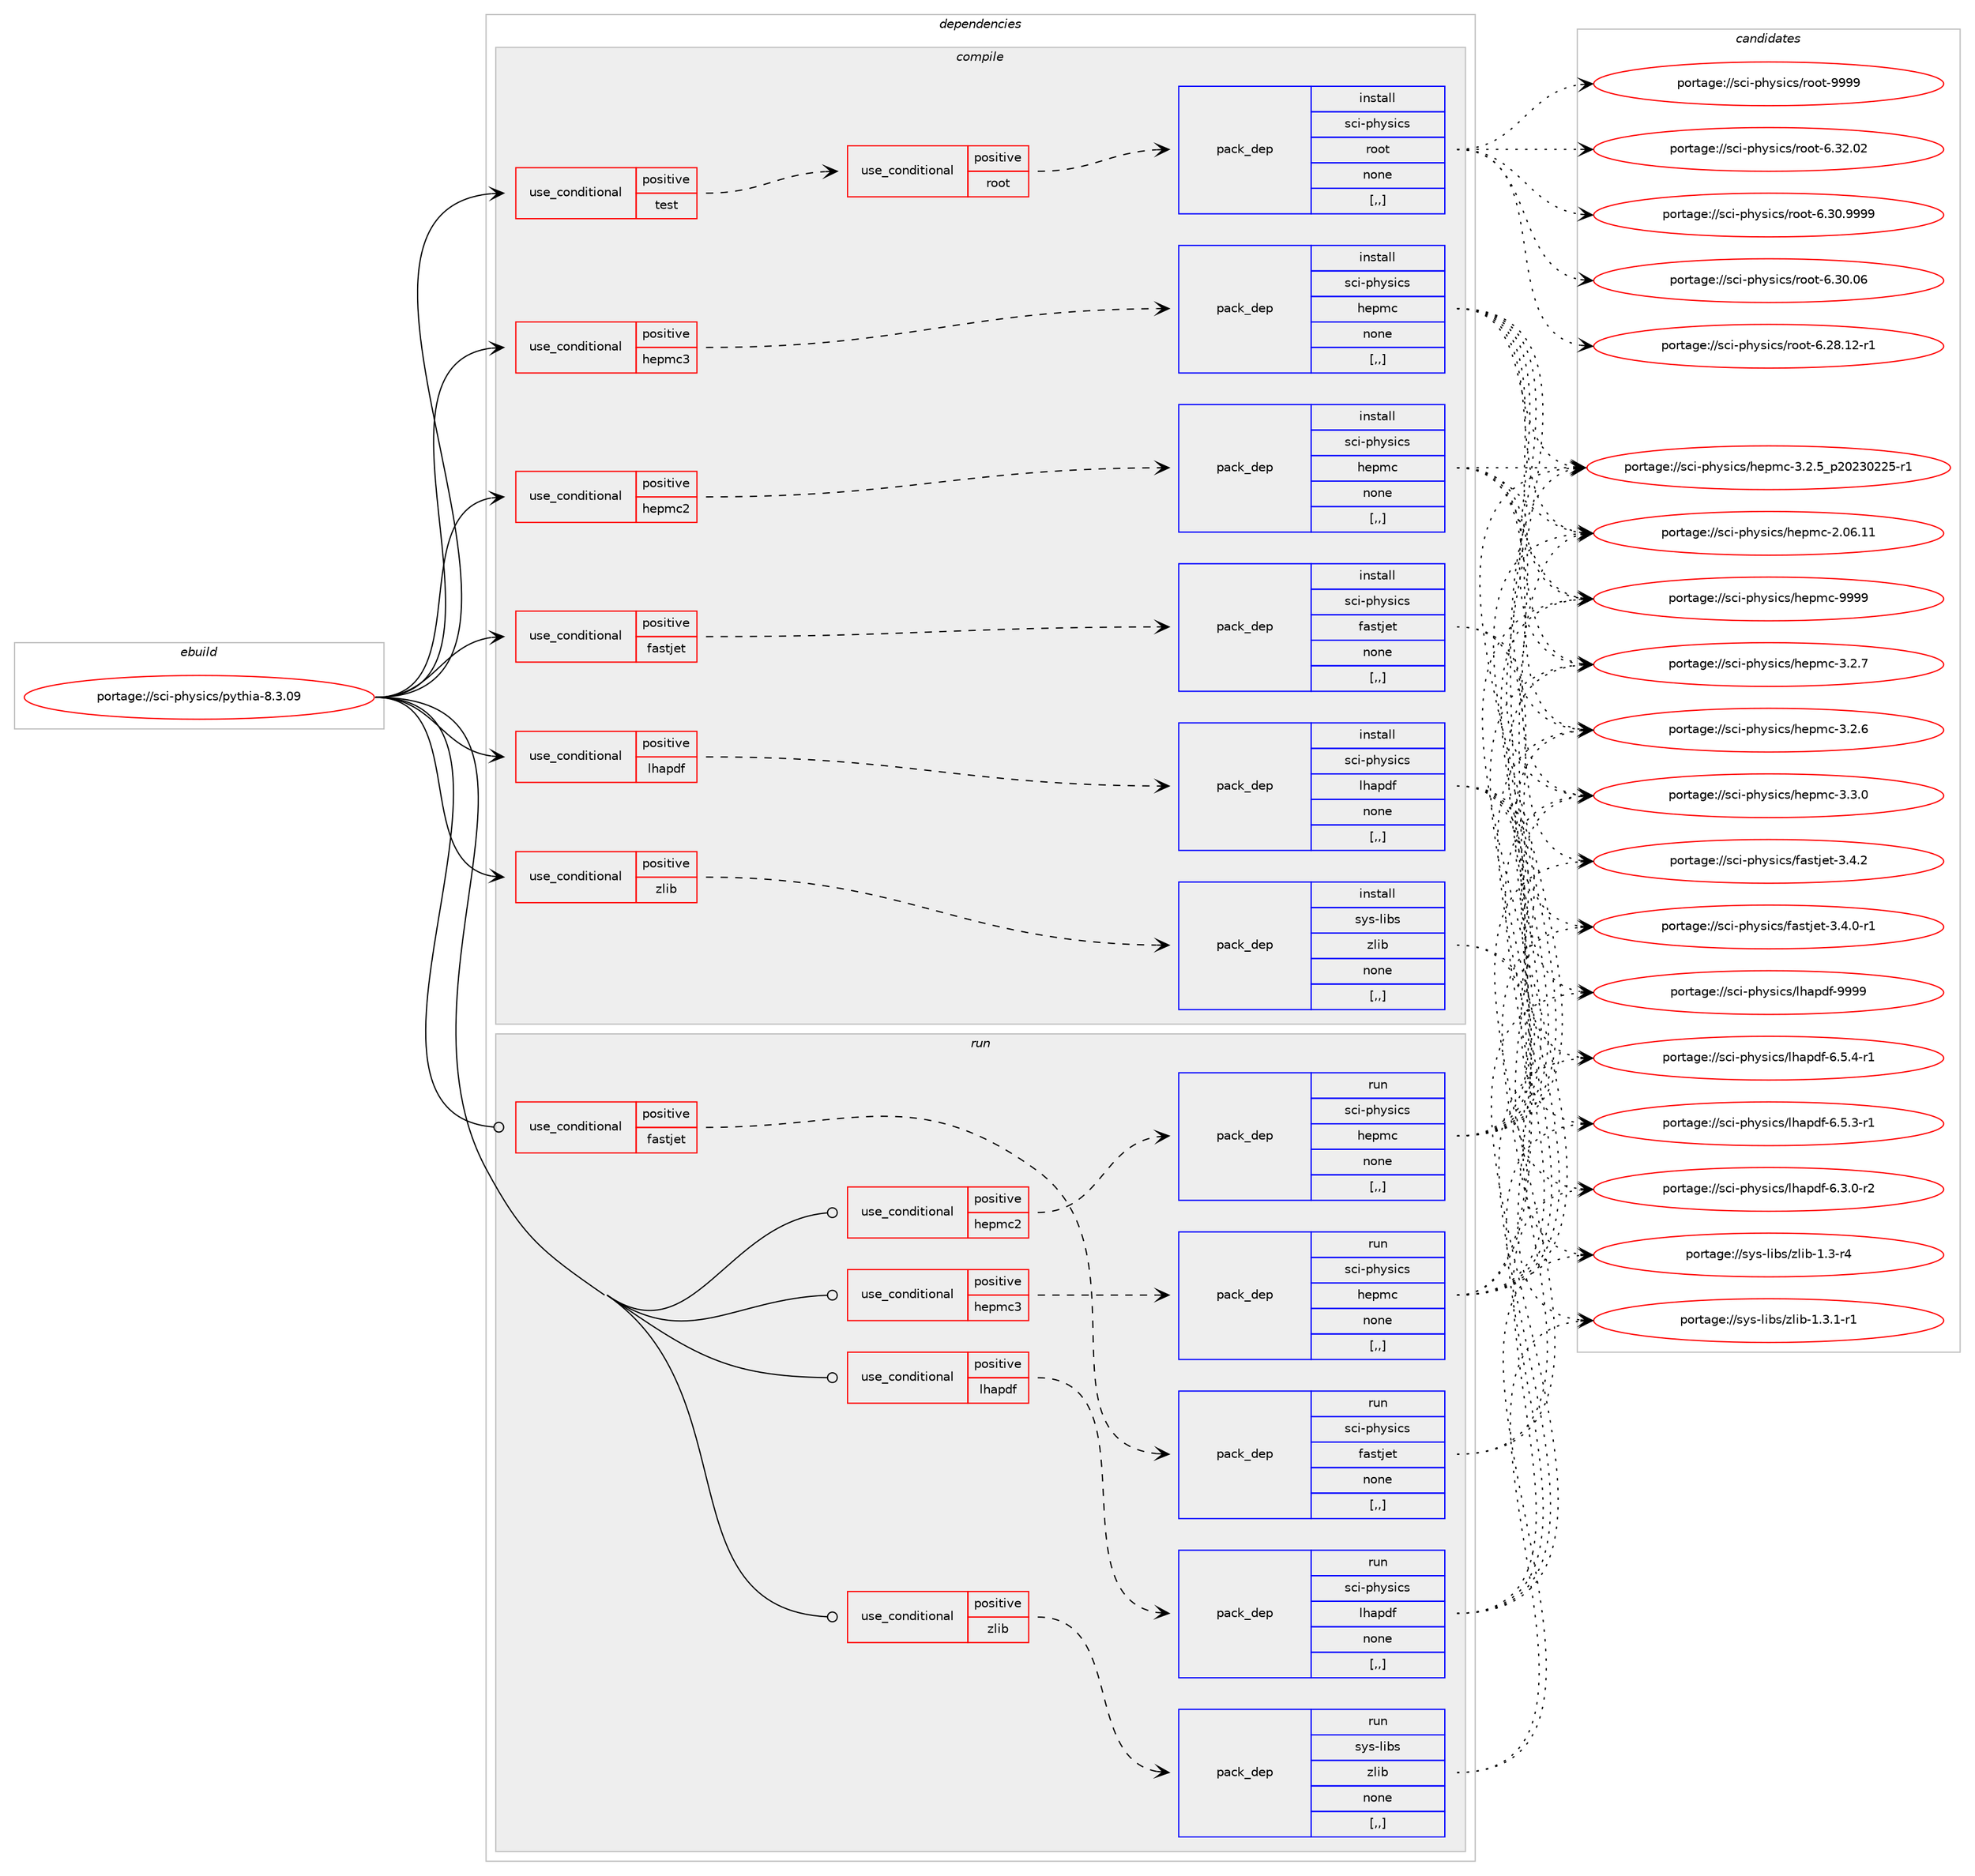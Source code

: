 digraph prolog {

# *************
# Graph options
# *************

newrank=true;
concentrate=true;
compound=true;
graph [rankdir=LR,fontname=Helvetica,fontsize=10,ranksep=1.5];#, ranksep=2.5, nodesep=0.2];
edge  [arrowhead=vee];
node  [fontname=Helvetica,fontsize=10];

# **********
# The ebuild
# **********

subgraph cluster_leftcol {
color=gray;
label=<<i>ebuild</i>>;
id [label="portage://sci-physics/pythia-8.3.09", color=red, width=4, href="../sci-physics/pythia-8.3.09.svg"];
}

# ****************
# The dependencies
# ****************

subgraph cluster_midcol {
color=gray;
label=<<i>dependencies</i>>;
subgraph cluster_compile {
fillcolor="#eeeeee";
style=filled;
label=<<i>compile</i>>;
subgraph cond109265 {
dependency411604 [label=<<TABLE BORDER="0" CELLBORDER="1" CELLSPACING="0" CELLPADDING="4"><TR><TD ROWSPAN="3" CELLPADDING="10">use_conditional</TD></TR><TR><TD>positive</TD></TR><TR><TD>fastjet</TD></TR></TABLE>>, shape=none, color=red];
subgraph pack299436 {
dependency411605 [label=<<TABLE BORDER="0" CELLBORDER="1" CELLSPACING="0" CELLPADDING="4" WIDTH="220"><TR><TD ROWSPAN="6" CELLPADDING="30">pack_dep</TD></TR><TR><TD WIDTH="110">install</TD></TR><TR><TD>sci-physics</TD></TR><TR><TD>fastjet</TD></TR><TR><TD>none</TD></TR><TR><TD>[,,]</TD></TR></TABLE>>, shape=none, color=blue];
}
dependency411604:e -> dependency411605:w [weight=20,style="dashed",arrowhead="vee"];
}
id:e -> dependency411604:w [weight=20,style="solid",arrowhead="vee"];
subgraph cond109266 {
dependency411606 [label=<<TABLE BORDER="0" CELLBORDER="1" CELLSPACING="0" CELLPADDING="4"><TR><TD ROWSPAN="3" CELLPADDING="10">use_conditional</TD></TR><TR><TD>positive</TD></TR><TR><TD>hepmc2</TD></TR></TABLE>>, shape=none, color=red];
subgraph pack299437 {
dependency411607 [label=<<TABLE BORDER="0" CELLBORDER="1" CELLSPACING="0" CELLPADDING="4" WIDTH="220"><TR><TD ROWSPAN="6" CELLPADDING="30">pack_dep</TD></TR><TR><TD WIDTH="110">install</TD></TR><TR><TD>sci-physics</TD></TR><TR><TD>hepmc</TD></TR><TR><TD>none</TD></TR><TR><TD>[,,]</TD></TR></TABLE>>, shape=none, color=blue];
}
dependency411606:e -> dependency411607:w [weight=20,style="dashed",arrowhead="vee"];
}
id:e -> dependency411606:w [weight=20,style="solid",arrowhead="vee"];
subgraph cond109267 {
dependency411608 [label=<<TABLE BORDER="0" CELLBORDER="1" CELLSPACING="0" CELLPADDING="4"><TR><TD ROWSPAN="3" CELLPADDING="10">use_conditional</TD></TR><TR><TD>positive</TD></TR><TR><TD>hepmc3</TD></TR></TABLE>>, shape=none, color=red];
subgraph pack299438 {
dependency411609 [label=<<TABLE BORDER="0" CELLBORDER="1" CELLSPACING="0" CELLPADDING="4" WIDTH="220"><TR><TD ROWSPAN="6" CELLPADDING="30">pack_dep</TD></TR><TR><TD WIDTH="110">install</TD></TR><TR><TD>sci-physics</TD></TR><TR><TD>hepmc</TD></TR><TR><TD>none</TD></TR><TR><TD>[,,]</TD></TR></TABLE>>, shape=none, color=blue];
}
dependency411608:e -> dependency411609:w [weight=20,style="dashed",arrowhead="vee"];
}
id:e -> dependency411608:w [weight=20,style="solid",arrowhead="vee"];
subgraph cond109268 {
dependency411610 [label=<<TABLE BORDER="0" CELLBORDER="1" CELLSPACING="0" CELLPADDING="4"><TR><TD ROWSPAN="3" CELLPADDING="10">use_conditional</TD></TR><TR><TD>positive</TD></TR><TR><TD>lhapdf</TD></TR></TABLE>>, shape=none, color=red];
subgraph pack299439 {
dependency411611 [label=<<TABLE BORDER="0" CELLBORDER="1" CELLSPACING="0" CELLPADDING="4" WIDTH="220"><TR><TD ROWSPAN="6" CELLPADDING="30">pack_dep</TD></TR><TR><TD WIDTH="110">install</TD></TR><TR><TD>sci-physics</TD></TR><TR><TD>lhapdf</TD></TR><TR><TD>none</TD></TR><TR><TD>[,,]</TD></TR></TABLE>>, shape=none, color=blue];
}
dependency411610:e -> dependency411611:w [weight=20,style="dashed",arrowhead="vee"];
}
id:e -> dependency411610:w [weight=20,style="solid",arrowhead="vee"];
subgraph cond109269 {
dependency411612 [label=<<TABLE BORDER="0" CELLBORDER="1" CELLSPACING="0" CELLPADDING="4"><TR><TD ROWSPAN="3" CELLPADDING="10">use_conditional</TD></TR><TR><TD>positive</TD></TR><TR><TD>test</TD></TR></TABLE>>, shape=none, color=red];
subgraph cond109270 {
dependency411613 [label=<<TABLE BORDER="0" CELLBORDER="1" CELLSPACING="0" CELLPADDING="4"><TR><TD ROWSPAN="3" CELLPADDING="10">use_conditional</TD></TR><TR><TD>positive</TD></TR><TR><TD>root</TD></TR></TABLE>>, shape=none, color=red];
subgraph pack299440 {
dependency411614 [label=<<TABLE BORDER="0" CELLBORDER="1" CELLSPACING="0" CELLPADDING="4" WIDTH="220"><TR><TD ROWSPAN="6" CELLPADDING="30">pack_dep</TD></TR><TR><TD WIDTH="110">install</TD></TR><TR><TD>sci-physics</TD></TR><TR><TD>root</TD></TR><TR><TD>none</TD></TR><TR><TD>[,,]</TD></TR></TABLE>>, shape=none, color=blue];
}
dependency411613:e -> dependency411614:w [weight=20,style="dashed",arrowhead="vee"];
}
dependency411612:e -> dependency411613:w [weight=20,style="dashed",arrowhead="vee"];
}
id:e -> dependency411612:w [weight=20,style="solid",arrowhead="vee"];
subgraph cond109271 {
dependency411615 [label=<<TABLE BORDER="0" CELLBORDER="1" CELLSPACING="0" CELLPADDING="4"><TR><TD ROWSPAN="3" CELLPADDING="10">use_conditional</TD></TR><TR><TD>positive</TD></TR><TR><TD>zlib</TD></TR></TABLE>>, shape=none, color=red];
subgraph pack299441 {
dependency411616 [label=<<TABLE BORDER="0" CELLBORDER="1" CELLSPACING="0" CELLPADDING="4" WIDTH="220"><TR><TD ROWSPAN="6" CELLPADDING="30">pack_dep</TD></TR><TR><TD WIDTH="110">install</TD></TR><TR><TD>sys-libs</TD></TR><TR><TD>zlib</TD></TR><TR><TD>none</TD></TR><TR><TD>[,,]</TD></TR></TABLE>>, shape=none, color=blue];
}
dependency411615:e -> dependency411616:w [weight=20,style="dashed",arrowhead="vee"];
}
id:e -> dependency411615:w [weight=20,style="solid",arrowhead="vee"];
}
subgraph cluster_compileandrun {
fillcolor="#eeeeee";
style=filled;
label=<<i>compile and run</i>>;
}
subgraph cluster_run {
fillcolor="#eeeeee";
style=filled;
label=<<i>run</i>>;
subgraph cond109272 {
dependency411617 [label=<<TABLE BORDER="0" CELLBORDER="1" CELLSPACING="0" CELLPADDING="4"><TR><TD ROWSPAN="3" CELLPADDING="10">use_conditional</TD></TR><TR><TD>positive</TD></TR><TR><TD>fastjet</TD></TR></TABLE>>, shape=none, color=red];
subgraph pack299442 {
dependency411618 [label=<<TABLE BORDER="0" CELLBORDER="1" CELLSPACING="0" CELLPADDING="4" WIDTH="220"><TR><TD ROWSPAN="6" CELLPADDING="30">pack_dep</TD></TR><TR><TD WIDTH="110">run</TD></TR><TR><TD>sci-physics</TD></TR><TR><TD>fastjet</TD></TR><TR><TD>none</TD></TR><TR><TD>[,,]</TD></TR></TABLE>>, shape=none, color=blue];
}
dependency411617:e -> dependency411618:w [weight=20,style="dashed",arrowhead="vee"];
}
id:e -> dependency411617:w [weight=20,style="solid",arrowhead="odot"];
subgraph cond109273 {
dependency411619 [label=<<TABLE BORDER="0" CELLBORDER="1" CELLSPACING="0" CELLPADDING="4"><TR><TD ROWSPAN="3" CELLPADDING="10">use_conditional</TD></TR><TR><TD>positive</TD></TR><TR><TD>hepmc2</TD></TR></TABLE>>, shape=none, color=red];
subgraph pack299443 {
dependency411620 [label=<<TABLE BORDER="0" CELLBORDER="1" CELLSPACING="0" CELLPADDING="4" WIDTH="220"><TR><TD ROWSPAN="6" CELLPADDING="30">pack_dep</TD></TR><TR><TD WIDTH="110">run</TD></TR><TR><TD>sci-physics</TD></TR><TR><TD>hepmc</TD></TR><TR><TD>none</TD></TR><TR><TD>[,,]</TD></TR></TABLE>>, shape=none, color=blue];
}
dependency411619:e -> dependency411620:w [weight=20,style="dashed",arrowhead="vee"];
}
id:e -> dependency411619:w [weight=20,style="solid",arrowhead="odot"];
subgraph cond109274 {
dependency411621 [label=<<TABLE BORDER="0" CELLBORDER="1" CELLSPACING="0" CELLPADDING="4"><TR><TD ROWSPAN="3" CELLPADDING="10">use_conditional</TD></TR><TR><TD>positive</TD></TR><TR><TD>hepmc3</TD></TR></TABLE>>, shape=none, color=red];
subgraph pack299444 {
dependency411622 [label=<<TABLE BORDER="0" CELLBORDER="1" CELLSPACING="0" CELLPADDING="4" WIDTH="220"><TR><TD ROWSPAN="6" CELLPADDING="30">pack_dep</TD></TR><TR><TD WIDTH="110">run</TD></TR><TR><TD>sci-physics</TD></TR><TR><TD>hepmc</TD></TR><TR><TD>none</TD></TR><TR><TD>[,,]</TD></TR></TABLE>>, shape=none, color=blue];
}
dependency411621:e -> dependency411622:w [weight=20,style="dashed",arrowhead="vee"];
}
id:e -> dependency411621:w [weight=20,style="solid",arrowhead="odot"];
subgraph cond109275 {
dependency411623 [label=<<TABLE BORDER="0" CELLBORDER="1" CELLSPACING="0" CELLPADDING="4"><TR><TD ROWSPAN="3" CELLPADDING="10">use_conditional</TD></TR><TR><TD>positive</TD></TR><TR><TD>lhapdf</TD></TR></TABLE>>, shape=none, color=red];
subgraph pack299445 {
dependency411624 [label=<<TABLE BORDER="0" CELLBORDER="1" CELLSPACING="0" CELLPADDING="4" WIDTH="220"><TR><TD ROWSPAN="6" CELLPADDING="30">pack_dep</TD></TR><TR><TD WIDTH="110">run</TD></TR><TR><TD>sci-physics</TD></TR><TR><TD>lhapdf</TD></TR><TR><TD>none</TD></TR><TR><TD>[,,]</TD></TR></TABLE>>, shape=none, color=blue];
}
dependency411623:e -> dependency411624:w [weight=20,style="dashed",arrowhead="vee"];
}
id:e -> dependency411623:w [weight=20,style="solid",arrowhead="odot"];
subgraph cond109276 {
dependency411625 [label=<<TABLE BORDER="0" CELLBORDER="1" CELLSPACING="0" CELLPADDING="4"><TR><TD ROWSPAN="3" CELLPADDING="10">use_conditional</TD></TR><TR><TD>positive</TD></TR><TR><TD>zlib</TD></TR></TABLE>>, shape=none, color=red];
subgraph pack299446 {
dependency411626 [label=<<TABLE BORDER="0" CELLBORDER="1" CELLSPACING="0" CELLPADDING="4" WIDTH="220"><TR><TD ROWSPAN="6" CELLPADDING="30">pack_dep</TD></TR><TR><TD WIDTH="110">run</TD></TR><TR><TD>sys-libs</TD></TR><TR><TD>zlib</TD></TR><TR><TD>none</TD></TR><TR><TD>[,,]</TD></TR></TABLE>>, shape=none, color=blue];
}
dependency411625:e -> dependency411626:w [weight=20,style="dashed",arrowhead="vee"];
}
id:e -> dependency411625:w [weight=20,style="solid",arrowhead="odot"];
}
}

# **************
# The candidates
# **************

subgraph cluster_choices {
rank=same;
color=gray;
label=<<i>candidates</i>>;

subgraph choice299436 {
color=black;
nodesep=1;
choice1159910545112104121115105991154710297115116106101116455146524650 [label="portage://sci-physics/fastjet-3.4.2", color=red, width=4,href="../sci-physics/fastjet-3.4.2.svg"];
choice11599105451121041211151059911547102971151161061011164551465246484511449 [label="portage://sci-physics/fastjet-3.4.0-r1", color=red, width=4,href="../sci-physics/fastjet-3.4.0-r1.svg"];
dependency411605:e -> choice1159910545112104121115105991154710297115116106101116455146524650:w [style=dotted,weight="100"];
dependency411605:e -> choice11599105451121041211151059911547102971151161061011164551465246484511449:w [style=dotted,weight="100"];
}
subgraph choice299437 {
color=black;
nodesep=1;
choice11599105451121041211151059911547104101112109994557575757 [label="portage://sci-physics/hepmc-9999", color=red, width=4,href="../sci-physics/hepmc-9999.svg"];
choice1159910545112104121115105991154710410111210999455146514648 [label="portage://sci-physics/hepmc-3.3.0", color=red, width=4,href="../sci-physics/hepmc-3.3.0.svg"];
choice1159910545112104121115105991154710410111210999455146504655 [label="portage://sci-physics/hepmc-3.2.7", color=red, width=4,href="../sci-physics/hepmc-3.2.7.svg"];
choice1159910545112104121115105991154710410111210999455146504654 [label="portage://sci-physics/hepmc-3.2.6", color=red, width=4,href="../sci-physics/hepmc-3.2.6.svg"];
choice11599105451121041211151059911547104101112109994551465046539511250485051485050534511449 [label="portage://sci-physics/hepmc-3.2.5_p20230225-r1", color=red, width=4,href="../sci-physics/hepmc-3.2.5_p20230225-r1.svg"];
choice11599105451121041211151059911547104101112109994550464854464949 [label="portage://sci-physics/hepmc-2.06.11", color=red, width=4,href="../sci-physics/hepmc-2.06.11.svg"];
dependency411607:e -> choice11599105451121041211151059911547104101112109994557575757:w [style=dotted,weight="100"];
dependency411607:e -> choice1159910545112104121115105991154710410111210999455146514648:w [style=dotted,weight="100"];
dependency411607:e -> choice1159910545112104121115105991154710410111210999455146504655:w [style=dotted,weight="100"];
dependency411607:e -> choice1159910545112104121115105991154710410111210999455146504654:w [style=dotted,weight="100"];
dependency411607:e -> choice11599105451121041211151059911547104101112109994551465046539511250485051485050534511449:w [style=dotted,weight="100"];
dependency411607:e -> choice11599105451121041211151059911547104101112109994550464854464949:w [style=dotted,weight="100"];
}
subgraph choice299438 {
color=black;
nodesep=1;
choice11599105451121041211151059911547104101112109994557575757 [label="portage://sci-physics/hepmc-9999", color=red, width=4,href="../sci-physics/hepmc-9999.svg"];
choice1159910545112104121115105991154710410111210999455146514648 [label="portage://sci-physics/hepmc-3.3.0", color=red, width=4,href="../sci-physics/hepmc-3.3.0.svg"];
choice1159910545112104121115105991154710410111210999455146504655 [label="portage://sci-physics/hepmc-3.2.7", color=red, width=4,href="../sci-physics/hepmc-3.2.7.svg"];
choice1159910545112104121115105991154710410111210999455146504654 [label="portage://sci-physics/hepmc-3.2.6", color=red, width=4,href="../sci-physics/hepmc-3.2.6.svg"];
choice11599105451121041211151059911547104101112109994551465046539511250485051485050534511449 [label="portage://sci-physics/hepmc-3.2.5_p20230225-r1", color=red, width=4,href="../sci-physics/hepmc-3.2.5_p20230225-r1.svg"];
choice11599105451121041211151059911547104101112109994550464854464949 [label="portage://sci-physics/hepmc-2.06.11", color=red, width=4,href="../sci-physics/hepmc-2.06.11.svg"];
dependency411609:e -> choice11599105451121041211151059911547104101112109994557575757:w [style=dotted,weight="100"];
dependency411609:e -> choice1159910545112104121115105991154710410111210999455146514648:w [style=dotted,weight="100"];
dependency411609:e -> choice1159910545112104121115105991154710410111210999455146504655:w [style=dotted,weight="100"];
dependency411609:e -> choice1159910545112104121115105991154710410111210999455146504654:w [style=dotted,weight="100"];
dependency411609:e -> choice11599105451121041211151059911547104101112109994551465046539511250485051485050534511449:w [style=dotted,weight="100"];
dependency411609:e -> choice11599105451121041211151059911547104101112109994550464854464949:w [style=dotted,weight="100"];
}
subgraph choice299439 {
color=black;
nodesep=1;
choice11599105451121041211151059911547108104971121001024557575757 [label="portage://sci-physics/lhapdf-9999", color=red, width=4,href="../sci-physics/lhapdf-9999.svg"];
choice11599105451121041211151059911547108104971121001024554465346524511449 [label="portage://sci-physics/lhapdf-6.5.4-r1", color=red, width=4,href="../sci-physics/lhapdf-6.5.4-r1.svg"];
choice11599105451121041211151059911547108104971121001024554465346514511449 [label="portage://sci-physics/lhapdf-6.5.3-r1", color=red, width=4,href="../sci-physics/lhapdf-6.5.3-r1.svg"];
choice11599105451121041211151059911547108104971121001024554465146484511450 [label="portage://sci-physics/lhapdf-6.3.0-r2", color=red, width=4,href="../sci-physics/lhapdf-6.3.0-r2.svg"];
dependency411611:e -> choice11599105451121041211151059911547108104971121001024557575757:w [style=dotted,weight="100"];
dependency411611:e -> choice11599105451121041211151059911547108104971121001024554465346524511449:w [style=dotted,weight="100"];
dependency411611:e -> choice11599105451121041211151059911547108104971121001024554465346514511449:w [style=dotted,weight="100"];
dependency411611:e -> choice11599105451121041211151059911547108104971121001024554465146484511450:w [style=dotted,weight="100"];
}
subgraph choice299440 {
color=black;
nodesep=1;
choice115991054511210412111510599115471141111111164557575757 [label="portage://sci-physics/root-9999", color=red, width=4,href="../sci-physics/root-9999.svg"];
choice115991054511210412111510599115471141111111164554465150464850 [label="portage://sci-physics/root-6.32.02", color=red, width=4,href="../sci-physics/root-6.32.02.svg"];
choice1159910545112104121115105991154711411111111645544651484657575757 [label="portage://sci-physics/root-6.30.9999", color=red, width=4,href="../sci-physics/root-6.30.9999.svg"];
choice115991054511210412111510599115471141111111164554465148464854 [label="portage://sci-physics/root-6.30.06", color=red, width=4,href="../sci-physics/root-6.30.06.svg"];
choice1159910545112104121115105991154711411111111645544650564649504511449 [label="portage://sci-physics/root-6.28.12-r1", color=red, width=4,href="../sci-physics/root-6.28.12-r1.svg"];
dependency411614:e -> choice115991054511210412111510599115471141111111164557575757:w [style=dotted,weight="100"];
dependency411614:e -> choice115991054511210412111510599115471141111111164554465150464850:w [style=dotted,weight="100"];
dependency411614:e -> choice1159910545112104121115105991154711411111111645544651484657575757:w [style=dotted,weight="100"];
dependency411614:e -> choice115991054511210412111510599115471141111111164554465148464854:w [style=dotted,weight="100"];
dependency411614:e -> choice1159910545112104121115105991154711411111111645544650564649504511449:w [style=dotted,weight="100"];
}
subgraph choice299441 {
color=black;
nodesep=1;
choice115121115451081059811547122108105984549465146494511449 [label="portage://sys-libs/zlib-1.3.1-r1", color=red, width=4,href="../sys-libs/zlib-1.3.1-r1.svg"];
choice11512111545108105981154712210810598454946514511452 [label="portage://sys-libs/zlib-1.3-r4", color=red, width=4,href="../sys-libs/zlib-1.3-r4.svg"];
dependency411616:e -> choice115121115451081059811547122108105984549465146494511449:w [style=dotted,weight="100"];
dependency411616:e -> choice11512111545108105981154712210810598454946514511452:w [style=dotted,weight="100"];
}
subgraph choice299442 {
color=black;
nodesep=1;
choice1159910545112104121115105991154710297115116106101116455146524650 [label="portage://sci-physics/fastjet-3.4.2", color=red, width=4,href="../sci-physics/fastjet-3.4.2.svg"];
choice11599105451121041211151059911547102971151161061011164551465246484511449 [label="portage://sci-physics/fastjet-3.4.0-r1", color=red, width=4,href="../sci-physics/fastjet-3.4.0-r1.svg"];
dependency411618:e -> choice1159910545112104121115105991154710297115116106101116455146524650:w [style=dotted,weight="100"];
dependency411618:e -> choice11599105451121041211151059911547102971151161061011164551465246484511449:w [style=dotted,weight="100"];
}
subgraph choice299443 {
color=black;
nodesep=1;
choice11599105451121041211151059911547104101112109994557575757 [label="portage://sci-physics/hepmc-9999", color=red, width=4,href="../sci-physics/hepmc-9999.svg"];
choice1159910545112104121115105991154710410111210999455146514648 [label="portage://sci-physics/hepmc-3.3.0", color=red, width=4,href="../sci-physics/hepmc-3.3.0.svg"];
choice1159910545112104121115105991154710410111210999455146504655 [label="portage://sci-physics/hepmc-3.2.7", color=red, width=4,href="../sci-physics/hepmc-3.2.7.svg"];
choice1159910545112104121115105991154710410111210999455146504654 [label="portage://sci-physics/hepmc-3.2.6", color=red, width=4,href="../sci-physics/hepmc-3.2.6.svg"];
choice11599105451121041211151059911547104101112109994551465046539511250485051485050534511449 [label="portage://sci-physics/hepmc-3.2.5_p20230225-r1", color=red, width=4,href="../sci-physics/hepmc-3.2.5_p20230225-r1.svg"];
choice11599105451121041211151059911547104101112109994550464854464949 [label="portage://sci-physics/hepmc-2.06.11", color=red, width=4,href="../sci-physics/hepmc-2.06.11.svg"];
dependency411620:e -> choice11599105451121041211151059911547104101112109994557575757:w [style=dotted,weight="100"];
dependency411620:e -> choice1159910545112104121115105991154710410111210999455146514648:w [style=dotted,weight="100"];
dependency411620:e -> choice1159910545112104121115105991154710410111210999455146504655:w [style=dotted,weight="100"];
dependency411620:e -> choice1159910545112104121115105991154710410111210999455146504654:w [style=dotted,weight="100"];
dependency411620:e -> choice11599105451121041211151059911547104101112109994551465046539511250485051485050534511449:w [style=dotted,weight="100"];
dependency411620:e -> choice11599105451121041211151059911547104101112109994550464854464949:w [style=dotted,weight="100"];
}
subgraph choice299444 {
color=black;
nodesep=1;
choice11599105451121041211151059911547104101112109994557575757 [label="portage://sci-physics/hepmc-9999", color=red, width=4,href="../sci-physics/hepmc-9999.svg"];
choice1159910545112104121115105991154710410111210999455146514648 [label="portage://sci-physics/hepmc-3.3.0", color=red, width=4,href="../sci-physics/hepmc-3.3.0.svg"];
choice1159910545112104121115105991154710410111210999455146504655 [label="portage://sci-physics/hepmc-3.2.7", color=red, width=4,href="../sci-physics/hepmc-3.2.7.svg"];
choice1159910545112104121115105991154710410111210999455146504654 [label="portage://sci-physics/hepmc-3.2.6", color=red, width=4,href="../sci-physics/hepmc-3.2.6.svg"];
choice11599105451121041211151059911547104101112109994551465046539511250485051485050534511449 [label="portage://sci-physics/hepmc-3.2.5_p20230225-r1", color=red, width=4,href="../sci-physics/hepmc-3.2.5_p20230225-r1.svg"];
choice11599105451121041211151059911547104101112109994550464854464949 [label="portage://sci-physics/hepmc-2.06.11", color=red, width=4,href="../sci-physics/hepmc-2.06.11.svg"];
dependency411622:e -> choice11599105451121041211151059911547104101112109994557575757:w [style=dotted,weight="100"];
dependency411622:e -> choice1159910545112104121115105991154710410111210999455146514648:w [style=dotted,weight="100"];
dependency411622:e -> choice1159910545112104121115105991154710410111210999455146504655:w [style=dotted,weight="100"];
dependency411622:e -> choice1159910545112104121115105991154710410111210999455146504654:w [style=dotted,weight="100"];
dependency411622:e -> choice11599105451121041211151059911547104101112109994551465046539511250485051485050534511449:w [style=dotted,weight="100"];
dependency411622:e -> choice11599105451121041211151059911547104101112109994550464854464949:w [style=dotted,weight="100"];
}
subgraph choice299445 {
color=black;
nodesep=1;
choice11599105451121041211151059911547108104971121001024557575757 [label="portage://sci-physics/lhapdf-9999", color=red, width=4,href="../sci-physics/lhapdf-9999.svg"];
choice11599105451121041211151059911547108104971121001024554465346524511449 [label="portage://sci-physics/lhapdf-6.5.4-r1", color=red, width=4,href="../sci-physics/lhapdf-6.5.4-r1.svg"];
choice11599105451121041211151059911547108104971121001024554465346514511449 [label="portage://sci-physics/lhapdf-6.5.3-r1", color=red, width=4,href="../sci-physics/lhapdf-6.5.3-r1.svg"];
choice11599105451121041211151059911547108104971121001024554465146484511450 [label="portage://sci-physics/lhapdf-6.3.0-r2", color=red, width=4,href="../sci-physics/lhapdf-6.3.0-r2.svg"];
dependency411624:e -> choice11599105451121041211151059911547108104971121001024557575757:w [style=dotted,weight="100"];
dependency411624:e -> choice11599105451121041211151059911547108104971121001024554465346524511449:w [style=dotted,weight="100"];
dependency411624:e -> choice11599105451121041211151059911547108104971121001024554465346514511449:w [style=dotted,weight="100"];
dependency411624:e -> choice11599105451121041211151059911547108104971121001024554465146484511450:w [style=dotted,weight="100"];
}
subgraph choice299446 {
color=black;
nodesep=1;
choice115121115451081059811547122108105984549465146494511449 [label="portage://sys-libs/zlib-1.3.1-r1", color=red, width=4,href="../sys-libs/zlib-1.3.1-r1.svg"];
choice11512111545108105981154712210810598454946514511452 [label="portage://sys-libs/zlib-1.3-r4", color=red, width=4,href="../sys-libs/zlib-1.3-r4.svg"];
dependency411626:e -> choice115121115451081059811547122108105984549465146494511449:w [style=dotted,weight="100"];
dependency411626:e -> choice11512111545108105981154712210810598454946514511452:w [style=dotted,weight="100"];
}
}

}
